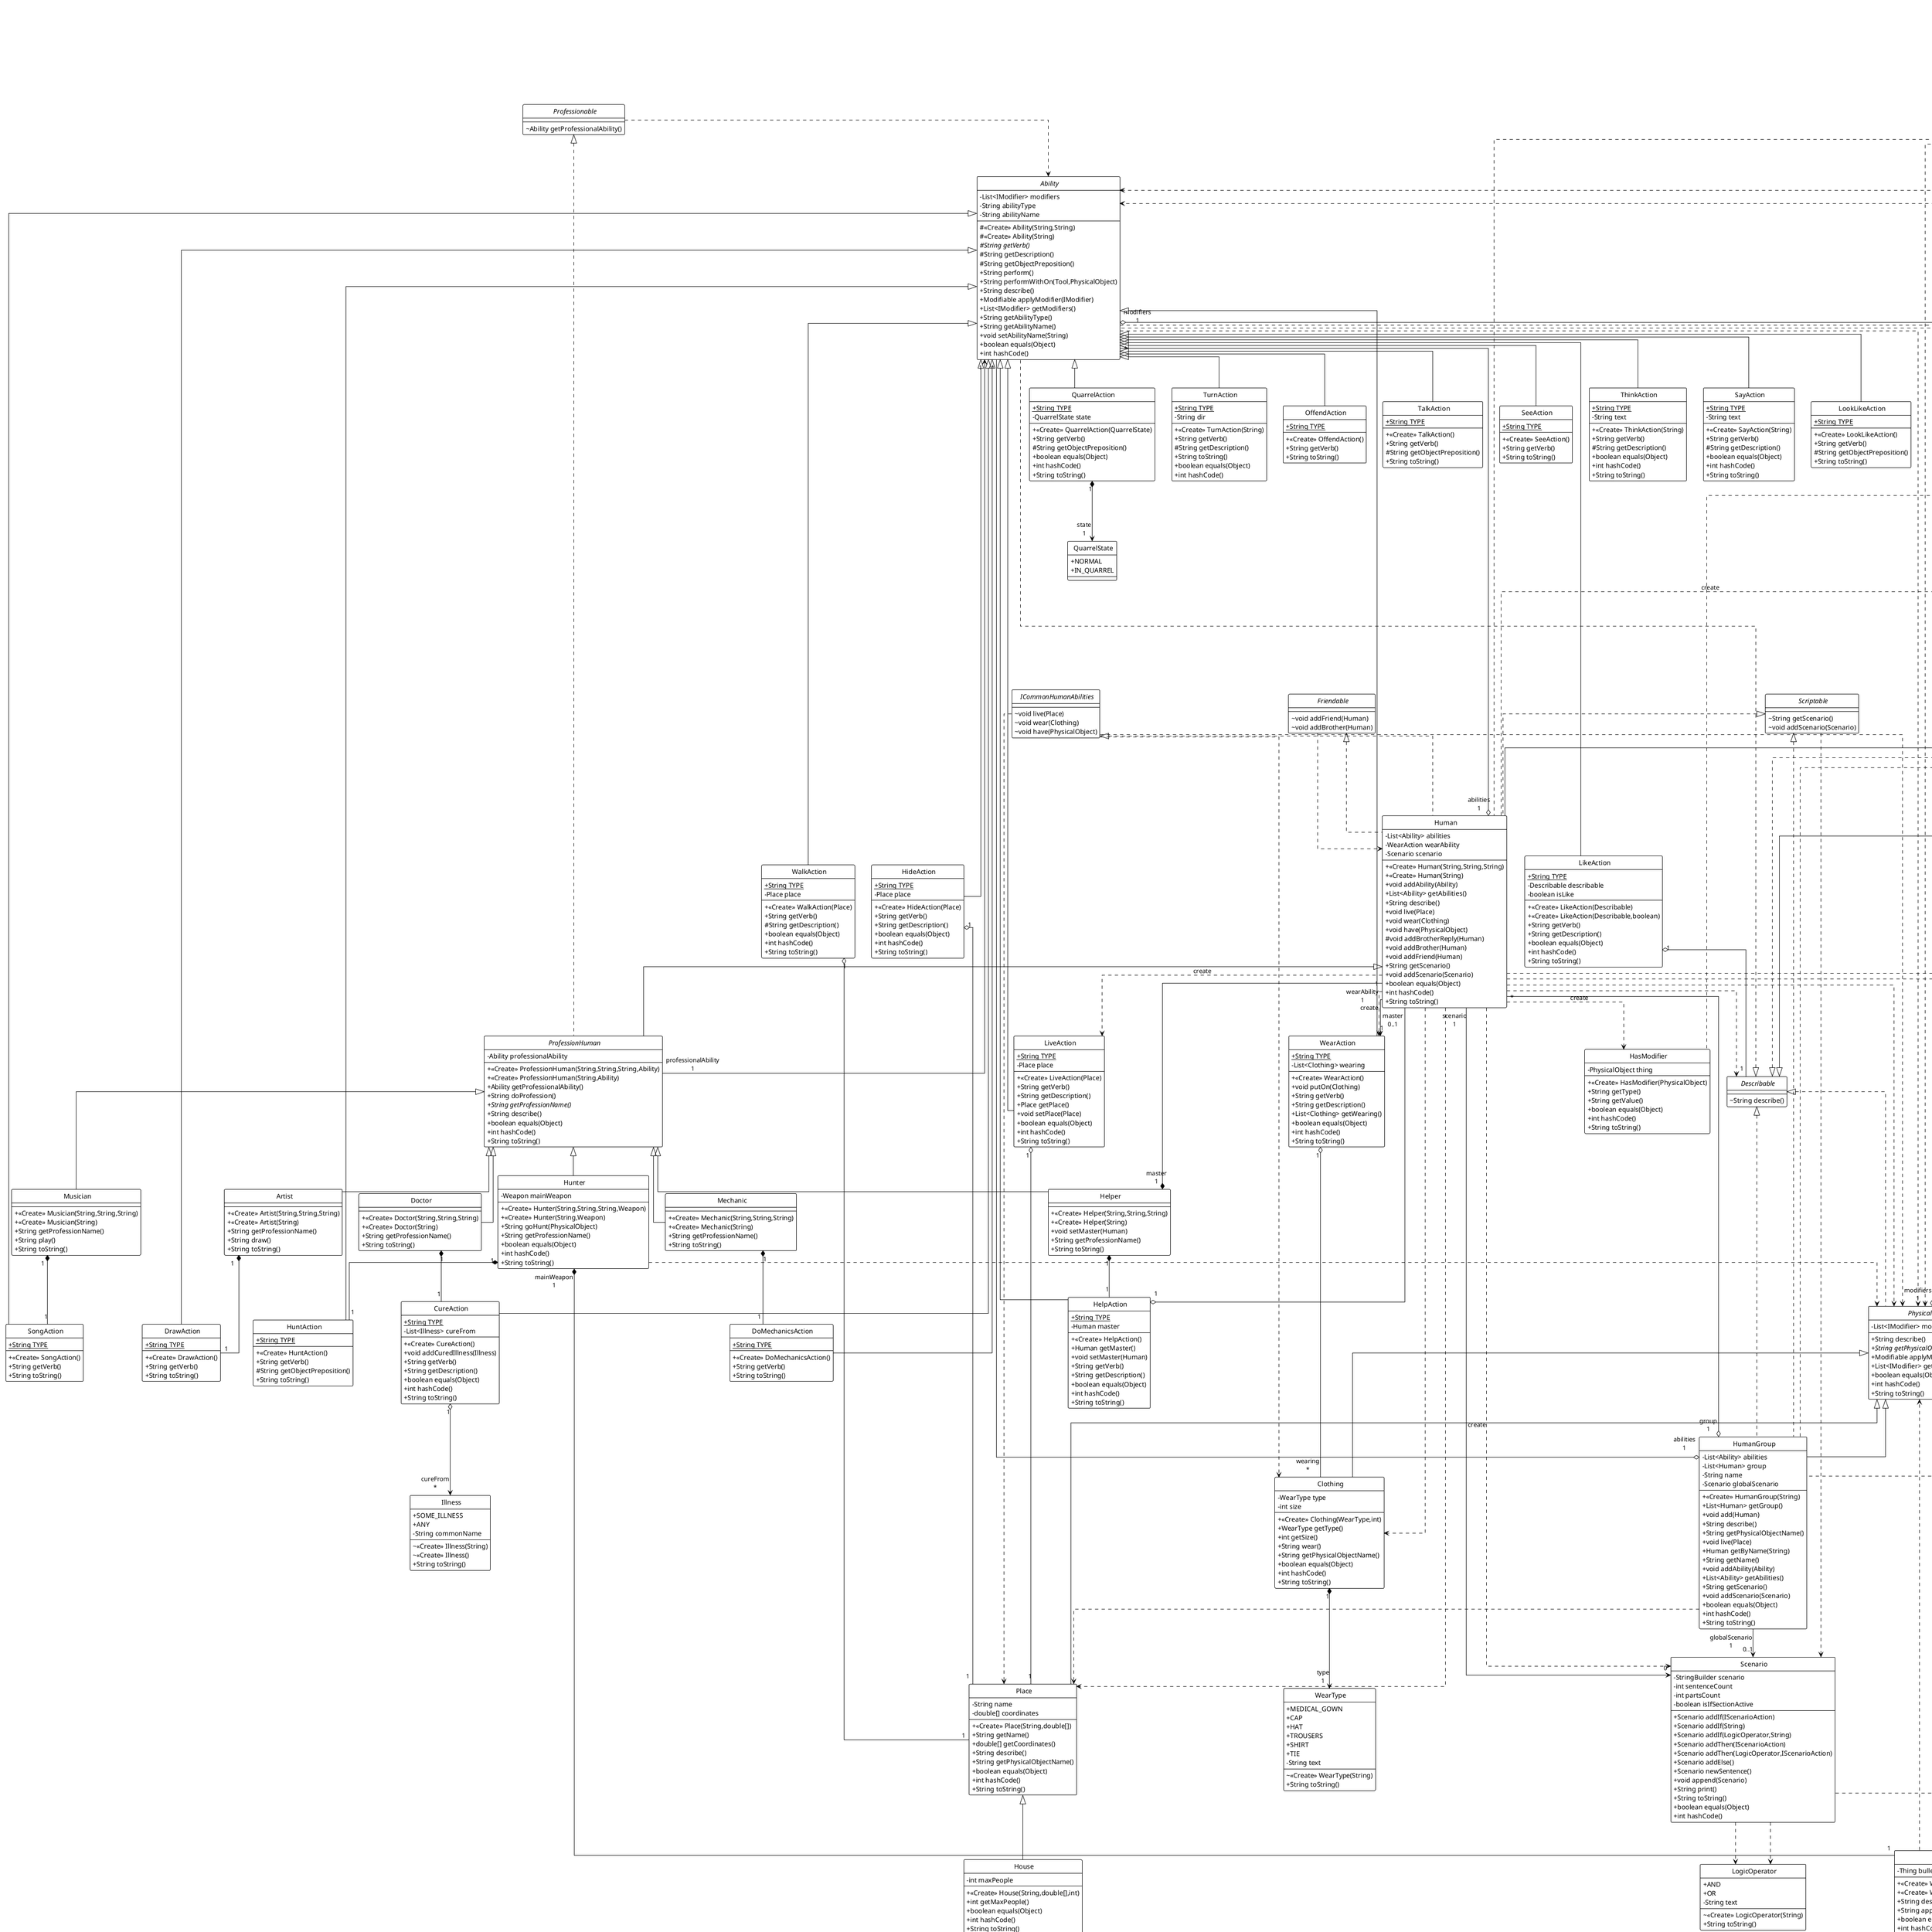 @startuml

!theme plain
top to bottom direction
skinparam linetype ortho
skinparam classAttributeIconSize 0
skinparam CircledCharacterFontSize 0
skinparam CircledCharacterRadius 0


class Musician {
+ <<Create>> Musician(String,String,String)
+ <<Create>> Musician(String)
+ String getProfessionName()
+ String play()
+ String toString()
}
class PlaceModifier {
- Place place
+ <<Create>> PlaceModifier(Place)
+ Place getPlace()
+ void setPlace(Place)
+ String getType()
+ String getValue()
+ boolean equals(Object)
+ int hashCode()
+ String toString()
}
class WearAction {
+ {static} String TYPE
- List<Clothing> wearing
+ <<Create>> WearAction()
+ void putOn(Clothing)
+ String getVerb()
+ String getDescription()
+ List<Clothing> getWearing()
+ boolean equals(Object)
+ int hashCode()
+ String toString()
}
class TurnAction {
+ {static} String TYPE
- String dir
+ <<Create>> TurnAction(String)
+ String getVerb()
# String getDescription()
+ String toString()
+ boolean equals(Object)
+ int hashCode()
}
class OffendAction {
+ {static} String TYPE
+ <<Create>> OffendAction()
+ String getVerb()
+ String toString()
}
class TalkAction {
+ {static} String TYPE
+ <<Create>> TalkAction()
+ String getVerb()
# String getObjectPreposition()
+ String toString()
}
enum LogicOperator {
+  AND
+  OR
- String text
~ <<Create>> LogicOperator(String)
+ String toString()
}
class SeeAction {
+ {static} String TYPE
+ <<Create>> SeeAction()
+ String getVerb()
+ String toString()
}
abstract class Ability {
- List<IModifier> modifiers
- String abilityType
- String abilityName
# <<Create>> Ability(String,String)
# <<Create>> Ability(String)
# {abstract}String getVerb()
# String getDescription()
# String getObjectPreposition()
+ String perform()
+ String performWithOn(Tool,PhysicalObject)
+ String describe()
+ Modifiable applyModifier(IModifier)
+ List<IModifier> getModifiers()
+ String getAbilityType()
+ String getAbilityName()
+ void setAbilityName(String)
+ boolean equals(Object)
+ int hashCode()
}
class CountModifier {
- int count
+ <<Create>> CountModifier(int)
+ String getType()
+ String getValue()
+ boolean equals(Object)
+ int hashCode()
+ String toString()
}
class BrotherModifier {
- Human other
+ <<Create>> BrotherModifier(Human)
+ String getType()
+ String getValue()
+ boolean equals(Object)
+ int hashCode()
+ String toString()
}
enum Illness {
+  SOME_ILLNESS
+  ANY
- String commonName
~ <<Create>> Illness(String)
~ <<Create>> Illness()
+ String toString()
}
class Artist {
+ <<Create>> Artist(String,String,String)
+ <<Create>> Artist(String)
+ String getProfessionName()
+ String draw()
+ String toString()
}
class Thing {
- String name
+ <<Create>> Thing(String)
+ String getPhysicalObjectName()
+ boolean equals(Object)
+ int hashCode()
+ String toString()
}
enum Color {
+  WHITE
+  CYAN
+  YELLOW_CANARY
+  ORANGE
+  GREEN
- String text
~ <<Create>> Color(String)
+ String getType()
+ String getValue()
}
class SongAction {
+ {static} String TYPE
+ <<Create>> SongAction()
+ String getVerb()
+ String toString()
}
interface Professionable {
~ Ability getProfessionalAbility()
}
interface Scriptable {
~ String getScenario()
~ void addScenario(Scenario)
}
class ReasonModifier {
- IModifier modifier
- String reason
+ <<Create>> ReasonModifier(IModifier,String)
+ String getType()
+ String getValue()
+ String getReason()
+ boolean equals(Object)
+ int hashCode()
+ String toString()
}
class FriendModifier {
- Human other
+ <<Create>> FriendModifier(Human)
+ String getType()
+ String getValue()
+ boolean equals(Object)
+ int hashCode()
+ String toString()
}
class Hunter {
- Weapon mainWeapon
+ <<Create>> Hunter(String,String,String,Weapon)
+ <<Create>> Hunter(String,Weapon)
+ String goHunt(PhysicalObject)
+ String getProfessionName()
+ boolean equals(Object)
+ int hashCode()
+ String toString()
}
class NameModifier {
- String name
+ <<Create>> NameModifier(String)
+ String getType()
+ String getValue()
+ String toString()
+ boolean equals(Object)
+ int hashCode()
}
class ThinkAction {
+ {static} String TYPE
- String text
+ <<Create>> ThinkAction(String)
+ String getVerb()
# String getDescription()
+ boolean equals(Object)
+ int hashCode()
+ String toString()
}
class HuntAction {
+ {static} String TYPE
+ <<Create>> HuntAction()
+ String getVerb()
# String getObjectPreposition()
+ String toString()
}
class Doctor {
+ <<Create>> Doctor(String,String,String)
+ <<Create>> Doctor(String)
+ String getProfessionName()
+ String toString()
}
class Human {
- List<Ability> abilities
- WearAction wearAbility
- Scenario scenario
+ <<Create>> Human(String,String,String)
+ <<Create>> Human(String)
+ void addAbility(Ability)
+ List<Ability> getAbilities()
+ String describe()
+ void live(Place)
+ void wear(Clothing)
+ void have(PhysicalObject)
# void addBrotherReply(Human)
+ void addBrother(Human)
+ void addFriend(Human)
+ String getScenario()
+ void addScenario(Scenario)
+ boolean equals(Object)
+ int hashCode()
+ String toString()
}
interface Describable {
~ String describe()
}
class House {
- int maxPeople
+ <<Create>> House(String,double[],int)
+ int getMaxPeople()
+ boolean equals(Object)
+ int hashCode()
+ String toString()
}
class Helper {
+ <<Create>> Helper(String,String,String)
+ <<Create>> Helper(String)
+ void setMaster(Human)
+ String getProfessionName()
+ String toString()
}
interface Modifiable {
~ Modifiable applyModifier(IModifier)
~ List<IModifier> getModifiers()
~ String describeMods()
}
class TimeModifier {
- String time
+ <<Create>> TimeModifier(String)
+ String getType()
+ String getValue()
+ boolean equals(Object)
+ int hashCode()
+ String toString()
}
class Place {
- String name
- double[] coordinates
+ <<Create>> Place(String,double[])
+ String getName()
+ double[] getCoordinates()
+ String describe()
+ String getPhysicalObjectName()
+ boolean equals(Object)
+ int hashCode()
+ String toString()
}
class Clothing {
- WearType type
- int size
+ <<Create>> Clothing(WearType,int)
+ WearType getType()
+ int getSize()
+ String wear()
+ String getPhysicalObjectName()
+ boolean equals(Object)
+ int hashCode()
+ String toString()
}
enum Degree {
+  VERY
- String text
~ <<Create>> Degree(String)
+ String getType()
+ String getValue()
}
class SayAction {
+ {static} String TYPE
- String text
+ <<Create>> SayAction(String)
+ String getVerb()
# String getDescription()
+ boolean equals(Object)
+ int hashCode()
+ String toString()
}
interface IModifier {
~ String getType()
~ String getValue()
~ String describe()
}
class DrawAction {
+ {static} String TYPE
+ <<Create>> DrawAction()
+ String getVerb()
+ String toString()
}
class CureAction {
+ {static} String TYPE
- List<Illness> cureFrom
+ <<Create>> CureAction()
+ void addCuredIllness(Illness)
+ String getVerb()
+ String getDescription()
+ boolean equals(Object)
+ int hashCode()
+ String toString()
}
enum QuarrelState {
+  NORMAL
+  IN_QUARREL
}
class LikeAction {
+ {static} String TYPE
- Describable describable
- boolean isLike
+ <<Create>> LikeAction(Describable)
+ <<Create>> LikeAction(Describable,boolean)
+ String getVerb()
+ String getDescription()
+ boolean equals(Object)
+ int hashCode()
+ String toString()
}
interface IPerforming {
~ IScenarioAction performByName(String)
~ IScenarioAction performByType(String)
~ IScenarioAction performByNameWithOn(String,Tool,PhysicalObject)
~ IScenarioAction performByTypeWithOn(String,Tool,PhysicalObject)
}
enum WaterType {
+  STILL
+  SODA
- String text
~ <<Create>> WaterType(String)
+ String getType()
+ String getValue()
}
interface IScenarioAction {
~ String perform()
}
interface Nameable {
~ String getName()
~ String getFullName()
}
interface NameSettable {
~ void setName(String)
~ void setName(String,String,String)
}
class HideAction {
+ {static} String TYPE
- Place place
+ <<Create>> HideAction(Place)
+ String getVerb()
+ String getDescription()
+ boolean equals(Object)
+ int hashCode()
+ String toString()
}
enum Popularity {
+  POPULAR
+  UNPOPULAR
- String text
~ <<Create>> Popularity(String)
+ String getType()
+ String getValue()
}
class MostOfModifier {
- IModifier modifier
- HumanGroup group
+ <<Create>> MostOfModifier(IModifier,HumanGroup)
+ String getType()
+ String getValue()
+ boolean equals(Object)
+ int hashCode()
+ String toString()
}
class LookLikeAction {
+ {static} String TYPE
+ <<Create>> LookLikeAction()
+ String getVerb()
# String getObjectPreposition()
+ String toString()
}
abstract class PhysicalObject {
- List<IModifier> modifiers
+ String describe()
+ {abstract}String getPhysicalObjectName()
+ Modifiable applyModifier(IModifier)
+ List<IModifier> getModifiers()
+ boolean equals(Object)
+ int hashCode()
+ String toString()
}
enum Brightness {
+  DARK
+  BRIGHT
- String text
~ <<Create>> Brightness(String)
+ String getType()
+ String getValue()
}
enum WearType {
+  MEDICAL_GOWN
+  CAP
+  HAT
+  TROUSERS
+  SHIRT
+  TIE
- String text
~ <<Create>> WearType(String)
+ String toString()
}
class HasModifier {
- PhysicalObject thing
+ <<Create>> HasModifier(PhysicalObject)
+ String getType()
+ String getValue()
+ boolean equals(Object)
+ int hashCode()
+ String toString()
}
class Dog {
+ <<Create>> Dog(String)
+ String toString()
}
class Weapon {
- Thing bullet
+ <<Create>> Weapon(String,Thing)
+ <<Create>> Weapon(String)
+ String describe()
+ String apply(PhysicalObject)
+ boolean equals(Object)
+ int hashCode()
+ String toString()
}
interface ICommonHumanAbilities {
~ void live(Place)
~ void wear(Clothing)
~ void have(PhysicalObject)
}
enum Size {
+  SMALL
+  LARGE
- String text
~ <<Create>> Size(String)
+ String getType()
+ String getValue()
}
abstract class Creature {
- String firstname
- String lastname
- String patronymic
- double height
+ <<Create>> Creature(String,String,String)
+ <<Create>> Creature(String)
+ String getName()
+ String getFullName()
+ void setName(String,String,String)
+ double getHeight()
+ void setHeight(double)
+ String getPhysicalObjectName()
+ boolean equals(Object)
+ int hashCode()
}
class Scenario {
- StringBuilder scenario
- int sentenceCount
- int partsCount
- boolean isIfSectionActive
+ Scenario addIf(IScenarioAction)
+ Scenario addIf(String)
+ Scenario addIf(LogicOperator,String)
+ Scenario addThen(IScenarioAction)
+ Scenario addThen(LogicOperator,IScenarioAction)
+ Scenario addElse()
+ Scenario newSentence()
+ void append(Scenario)
+ String print()
+ String toString()
+ boolean equals(Object)
+ int hashCode()
}
class QuarrelAction {
+ {static} String TYPE
- QuarrelState state
+ <<Create>> QuarrelAction(QuarrelState)
+ String getVerb()
# String getObjectPreposition()
+ boolean equals(Object)
+ int hashCode()
+ String toString()
}
enum Politeness {
+  POLITE
+  IMPOLITE
- String text
~ <<Create>> Politeness(String)
+ String getType()
+ String getValue()
}
class HelpAction {
+ {static} String TYPE
- Human master
+ <<Create>> HelpAction()
+ Human getMaster()
+ void setMaster(Human)
+ String getVerb()
+ String getDescription()
+ boolean equals(Object)
+ int hashCode()
+ String toString()
}
class TargetModifier {
- String other
+ <<Create>> TargetModifier(String)
+ String getType()
+ String getValue()
+ boolean equals(Object)
+ int hashCode()
+ String toString()
}
class HumanGroup {
- List<Ability> abilities
- List<Human> group
- String name
- Scenario globalScenario
+ <<Create>> HumanGroup(String)
+ List<Human> getGroup()
+ void add(Human)
+ String describe()
+ String getPhysicalObjectName()
+ void live(Place)
+ Human getByName(String)
+ String getName()
+ void addAbility(Ability)
+ List<Ability> getAbilities()
+ String getScenario()
+ void addScenario(Scenario)
+ boolean equals(Object)
+ int hashCode()
+ String toString()
}
abstract class ProfessionHuman {
- Ability professionalAbility
+ <<Create>> ProfessionHuman(String,String,String,Ability)
+ <<Create>> ProfessionHuman(String,Ability)
+ Ability getProfessionalAbility()
+ String doProfession()
+ {abstract}String getProfessionName()
+ String describe()
+ boolean equals(Object)
+ int hashCode()
+ String toString()
}
enum HeightSpecies {
+  NORMAL
+  SHORT
}
interface Heightable {
~ double DISCRIMINATION_THRESHOLD
~ double getHeight()
~ void setHeight(double)
~ void setHeightSpecies()
~ HeightSpecies getHeightSpecies()
}
class DoMechanicsAction {
+ {static} String TYPE
+ <<Create>> DoMechanicsAction()
+ String getVerb()
+ String toString()
}
abstract class Tool {
+ <<Create>> Tool(String)
+ {abstract}String apply(PhysicalObject)
+ String toString()
}
class LiveAction {
+ {static} String TYPE
- Place place
+ <<Create>> LiveAction(Place)
+ String getVerb()
+ String getDescription()
+ Place getPlace()
+ void setPlace(Place)
+ boolean equals(Object)
+ int hashCode()
+ String toString()
}
interface Friendable {
~ void addFriend(Human)
~ void addBrother(Human)
}
class Animal {
+ <<Create>> Animal(String)
+ String toString()
}
class WalkAction {
+ {static} String TYPE
- Place place
+ <<Create>> WalkAction(Place)
+ String getVerb()
# String getDescription()
+ boolean equals(Object)
+ int hashCode()
+ String toString()
}
class KnownForModifier {
- Describable describable
+ <<Create>> KnownForModifier(Describable)
+ String getType()
+ String getValue()
+ void setDescribable(Describable)
+ boolean equals(Object)
+ int hashCode()
+ String toString()
}
interface IAble {
~ void addAbility(Ability)
~ List<Ability> getAbilities()
~ Ability getAbility(String)
~ Ability getAbilityByName(String)
}
class Mechanic {
+ <<Create>> Mechanic(String,String,String)
+ <<Create>> Mechanic(String)
+ String getProfessionName()
+ String toString()
}


ProfessionHuman <|-- Musician
IModifier <|.. PlaceModifier
Ability <|-- WearAction
Ability <|-- TurnAction
Ability <|-- OffendAction
Ability <|-- TalkAction
Ability <|-- SeeAction
Modifiable <|.. Ability
Describable <|.. Ability
IModifier <|.. CountModifier
IModifier <|.. BrotherModifier
ProfessionHuman <|-- Artist
PhysicalObject <|-- Thing
Ability <|-- SongAction
IModifier <|.. ReasonModifier
IModifier <|.. FriendModifier
ProfessionHuman <|-- Hunter
IModifier <|.. NameModifier
Ability <|-- ThinkAction
Ability <|-- HuntAction
ProfessionHuman <|-- Doctor
IPerforming <|.. Human
Scriptable <|.. Human
ICommonHumanAbilities <|.. Human
Friendable <|.. Human
Creature <|-- Human
Place <|-- House
ProfessionHuman <|-- Helper
IModifier <|.. TimeModifier
PhysicalObject <|-- Place
PhysicalObject <|-- Clothing
Ability <|-- SayAction
Describable <|-- IModifier
Ability <|-- DrawAction
Ability <|-- CureAction
Ability <|-- LikeAction
IAble <|-- IPerforming
Nameable <|-- IPerforming
Ability <|-- HideAction
IModifier <|.. MostOfModifier
Ability <|-- LookLikeAction
Modifiable <|.. PhysicalObject
Describable <|.. PhysicalObject
IModifier <|.. HasModifier
Animal <|-- Dog
Tool <|-- Weapon
Nameable <|.. Creature
NameSettable <|.. Creature
Heightable <|.. Creature
Describable <|.. Creature
PhysicalObject <|-- Creature
Ability <|-- QuarrelAction
Ability <|-- HelpAction
IModifier <|.. TargetModifier
Describable <|.. HumanGroup
IPerforming <|.. HumanGroup
Scriptable <|.. HumanGroup
PhysicalObject <|-- HumanGroup
Professionable <|.. ProfessionHuman
Human <|-- ProfessionHuman
Ability <|-- DoMechanicsAction
Thing <|-- Tool
Ability <|-- LiveAction
Creature <|-- Animal
Ability <|-- WalkAction
IModifier <|.. KnownForModifier
ProfessionHuman <|-- Mechanic

Ability                ..>  PhysicalObject
Ability                ..>  Tool
Animal                 ..>  PhysicalObject
Artist                 "1" *-- "1" DrawAction
BrotherModifier        ..>  Creature
Doctor                 "1" *-- "1"  CureAction
FriendModifier         ..>  Creature
Friendable             ..>  Human
Heightable             ..>  HeightSpecies
HelpAction             "1" o-- "master\n0..1"  Human
Helper                 "1" *-- "1"  HelpAction
Helper                 "master\n1" *-- "1"  Human
Human                  ..>  BrotherModifier       : "«create»"
Human                  ..>  Clothing
Human                  ..>  Describable
Human                  ..>  FriendModifier        : "«create»"
Human                  ..>  HasModifier           : "«create»"
Human                  ..>  LiveAction            : "«create»"
Human                  ..>  Modifiable
Human                  ..>  PhysicalObject
Human                  ..>  Place
Human                  ..>  Scenario              : "«create»"
Human                  ..>  WearAction            : "«create»"
HumanGroup             ..>  Creature
HumanGroup             ..>  Place
Hunter                 "1" *-- "1"  HuntAction
Hunter                 "mainWeapon\n1" *-- "1"  Weapon
Hunter                 ..>  PhysicalObject
IAble                  ..>  Ability
ICommonHumanAbilities  ..>  Clothing
ICommonHumanAbilities  ..>  PhysicalObject
ICommonHumanAbilities  ..>  Place
IPerforming            ..>  Ability
IPerforming            ..>  IScenarioAction
IPerforming            ..>  PhysicalObject
IPerforming            ..>  Tool
Mechanic               "1" *-- "1"  DoMechanicsAction
Modifiable             ..>  IModifier
Modifiable             ..>  Modifiable
Musician               "1" *-- "1"  SongAction
Professionable         ..>  Ability
Scenario               ..>  IScenarioAction
Scenario               ..>  LogicOperator
Scriptable             ..>  Scenario
Tool                   ..>  PhysicalObject
Weapon                 "bullet\n1" *-- "1" Thing
Weapon                 ..>  PhysicalObject

WearAction             "1" o-- "wearing\n*"  Clothing
HideAction             "1" o-- "1" Place
LikeAction             "1" o-- "1" Describable
LiveAction             "1" o-- "1" Place
WalkAction             "1" o-- "1" Place

Brightness             ..^  IModifier
Color                  ..^  IModifier
Degree                 ..^  IModifier
CureAction            "1" o--> "cureFrom\n*" Illness
Heightable             ..>  HeightSpecies
Scenario               ..>  LogicOperator
Politeness             ..^  IModifier
Popularity             ..^  IModifier
QuarrelAction         "1" *--> "state\n1" QuarrelState
Size                   ..^  IModifier
WaterType              ..^  IModifier
Clothing              "1" *--> "type\n1" WearType

Ability               "modifiers\n1" o-- "*" IModifier
PhysicalObject        "modifiers\n1" o-- "*" IModifier
Human                 "abilities\n1" o-- "*" Ability
Human                 "scenario\n1" --> "0" Scenario
Human                 "wearAbility\n1" --> "1" WearAction
HumanGroup            "globalScenario\n1" --> "0..1" Scenario
HumanGroup            "group\n1" o-- "*" Human
HumanGroup            "abilities\n1" o-- "*" Ability
ProfessionHuman       "professionalAbility\n1" --> "1" Ability


@enduml